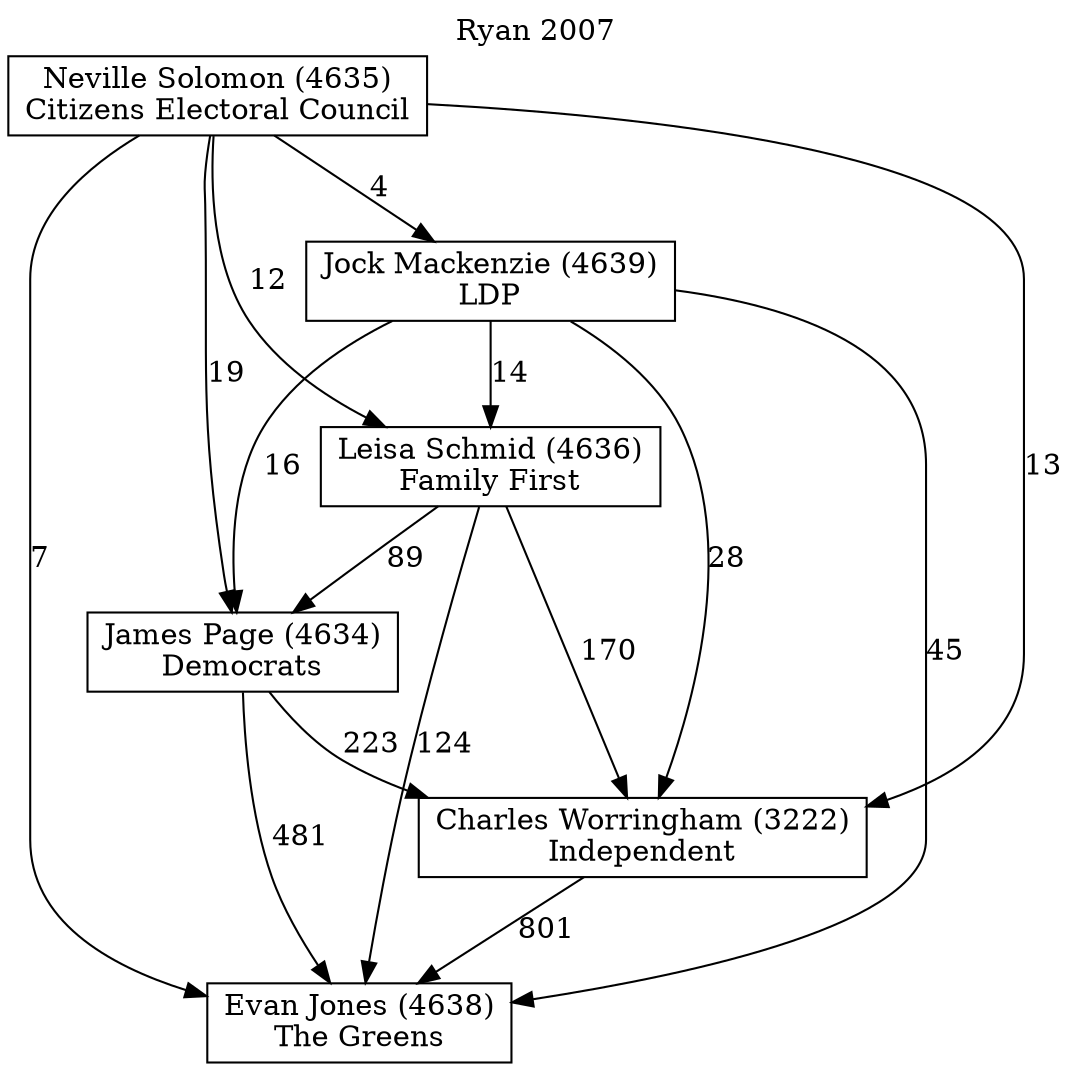 // House preference flow
digraph "Evan Jones (4638)_Ryan_2007" {
	graph [label="Ryan 2007" labelloc=t mclimit=10]
	node [shape=box]
	"Evan Jones (4638)" [label="Evan Jones (4638)
The Greens"]
	"Charles Worringham (3222)" [label="Charles Worringham (3222)
Independent"]
	"James Page (4634)" [label="James Page (4634)
Democrats"]
	"Leisa Schmid (4636)" [label="Leisa Schmid (4636)
Family First"]
	"Jock Mackenzie (4639)" [label="Jock Mackenzie (4639)
LDP"]
	"Neville Solomon (4635)" [label="Neville Solomon (4635)
Citizens Electoral Council"]
	"Evan Jones (4638)" [label="Evan Jones (4638)
The Greens"]
	"James Page (4634)" [label="James Page (4634)
Democrats"]
	"Leisa Schmid (4636)" [label="Leisa Schmid (4636)
Family First"]
	"Jock Mackenzie (4639)" [label="Jock Mackenzie (4639)
LDP"]
	"Neville Solomon (4635)" [label="Neville Solomon (4635)
Citizens Electoral Council"]
	"Evan Jones (4638)" [label="Evan Jones (4638)
The Greens"]
	"Leisa Schmid (4636)" [label="Leisa Schmid (4636)
Family First"]
	"Jock Mackenzie (4639)" [label="Jock Mackenzie (4639)
LDP"]
	"Neville Solomon (4635)" [label="Neville Solomon (4635)
Citizens Electoral Council"]
	"Evan Jones (4638)" [label="Evan Jones (4638)
The Greens"]
	"Jock Mackenzie (4639)" [label="Jock Mackenzie (4639)
LDP"]
	"Neville Solomon (4635)" [label="Neville Solomon (4635)
Citizens Electoral Council"]
	"Evan Jones (4638)" [label="Evan Jones (4638)
The Greens"]
	"Neville Solomon (4635)" [label="Neville Solomon (4635)
Citizens Electoral Council"]
	"Neville Solomon (4635)" [label="Neville Solomon (4635)
Citizens Electoral Council"]
	"Jock Mackenzie (4639)" [label="Jock Mackenzie (4639)
LDP"]
	"Neville Solomon (4635)" [label="Neville Solomon (4635)
Citizens Electoral Council"]
	"Neville Solomon (4635)" [label="Neville Solomon (4635)
Citizens Electoral Council"]
	"Leisa Schmid (4636)" [label="Leisa Schmid (4636)
Family First"]
	"Jock Mackenzie (4639)" [label="Jock Mackenzie (4639)
LDP"]
	"Neville Solomon (4635)" [label="Neville Solomon (4635)
Citizens Electoral Council"]
	"Leisa Schmid (4636)" [label="Leisa Schmid (4636)
Family First"]
	"Neville Solomon (4635)" [label="Neville Solomon (4635)
Citizens Electoral Council"]
	"Neville Solomon (4635)" [label="Neville Solomon (4635)
Citizens Electoral Council"]
	"Jock Mackenzie (4639)" [label="Jock Mackenzie (4639)
LDP"]
	"Neville Solomon (4635)" [label="Neville Solomon (4635)
Citizens Electoral Council"]
	"Neville Solomon (4635)" [label="Neville Solomon (4635)
Citizens Electoral Council"]
	"James Page (4634)" [label="James Page (4634)
Democrats"]
	"Leisa Schmid (4636)" [label="Leisa Schmid (4636)
Family First"]
	"Jock Mackenzie (4639)" [label="Jock Mackenzie (4639)
LDP"]
	"Neville Solomon (4635)" [label="Neville Solomon (4635)
Citizens Electoral Council"]
	"James Page (4634)" [label="James Page (4634)
Democrats"]
	"Jock Mackenzie (4639)" [label="Jock Mackenzie (4639)
LDP"]
	"Neville Solomon (4635)" [label="Neville Solomon (4635)
Citizens Electoral Council"]
	"James Page (4634)" [label="James Page (4634)
Democrats"]
	"Neville Solomon (4635)" [label="Neville Solomon (4635)
Citizens Electoral Council"]
	"Neville Solomon (4635)" [label="Neville Solomon (4635)
Citizens Electoral Council"]
	"Jock Mackenzie (4639)" [label="Jock Mackenzie (4639)
LDP"]
	"Neville Solomon (4635)" [label="Neville Solomon (4635)
Citizens Electoral Council"]
	"Neville Solomon (4635)" [label="Neville Solomon (4635)
Citizens Electoral Council"]
	"Leisa Schmid (4636)" [label="Leisa Schmid (4636)
Family First"]
	"Jock Mackenzie (4639)" [label="Jock Mackenzie (4639)
LDP"]
	"Neville Solomon (4635)" [label="Neville Solomon (4635)
Citizens Electoral Council"]
	"Leisa Schmid (4636)" [label="Leisa Schmid (4636)
Family First"]
	"Neville Solomon (4635)" [label="Neville Solomon (4635)
Citizens Electoral Council"]
	"Neville Solomon (4635)" [label="Neville Solomon (4635)
Citizens Electoral Council"]
	"Jock Mackenzie (4639)" [label="Jock Mackenzie (4639)
LDP"]
	"Neville Solomon (4635)" [label="Neville Solomon (4635)
Citizens Electoral Council"]
	"Neville Solomon (4635)" [label="Neville Solomon (4635)
Citizens Electoral Council"]
	"Charles Worringham (3222)" [label="Charles Worringham (3222)
Independent"]
	"James Page (4634)" [label="James Page (4634)
Democrats"]
	"Leisa Schmid (4636)" [label="Leisa Schmid (4636)
Family First"]
	"Jock Mackenzie (4639)" [label="Jock Mackenzie (4639)
LDP"]
	"Neville Solomon (4635)" [label="Neville Solomon (4635)
Citizens Electoral Council"]
	"Charles Worringham (3222)" [label="Charles Worringham (3222)
Independent"]
	"Leisa Schmid (4636)" [label="Leisa Schmid (4636)
Family First"]
	"Jock Mackenzie (4639)" [label="Jock Mackenzie (4639)
LDP"]
	"Neville Solomon (4635)" [label="Neville Solomon (4635)
Citizens Electoral Council"]
	"Charles Worringham (3222)" [label="Charles Worringham (3222)
Independent"]
	"Jock Mackenzie (4639)" [label="Jock Mackenzie (4639)
LDP"]
	"Neville Solomon (4635)" [label="Neville Solomon (4635)
Citizens Electoral Council"]
	"Charles Worringham (3222)" [label="Charles Worringham (3222)
Independent"]
	"Neville Solomon (4635)" [label="Neville Solomon (4635)
Citizens Electoral Council"]
	"Neville Solomon (4635)" [label="Neville Solomon (4635)
Citizens Electoral Council"]
	"Jock Mackenzie (4639)" [label="Jock Mackenzie (4639)
LDP"]
	"Neville Solomon (4635)" [label="Neville Solomon (4635)
Citizens Electoral Council"]
	"Neville Solomon (4635)" [label="Neville Solomon (4635)
Citizens Electoral Council"]
	"Leisa Schmid (4636)" [label="Leisa Schmid (4636)
Family First"]
	"Jock Mackenzie (4639)" [label="Jock Mackenzie (4639)
LDP"]
	"Neville Solomon (4635)" [label="Neville Solomon (4635)
Citizens Electoral Council"]
	"Leisa Schmid (4636)" [label="Leisa Schmid (4636)
Family First"]
	"Neville Solomon (4635)" [label="Neville Solomon (4635)
Citizens Electoral Council"]
	"Neville Solomon (4635)" [label="Neville Solomon (4635)
Citizens Electoral Council"]
	"Jock Mackenzie (4639)" [label="Jock Mackenzie (4639)
LDP"]
	"Neville Solomon (4635)" [label="Neville Solomon (4635)
Citizens Electoral Council"]
	"Neville Solomon (4635)" [label="Neville Solomon (4635)
Citizens Electoral Council"]
	"James Page (4634)" [label="James Page (4634)
Democrats"]
	"Leisa Schmid (4636)" [label="Leisa Schmid (4636)
Family First"]
	"Jock Mackenzie (4639)" [label="Jock Mackenzie (4639)
LDP"]
	"Neville Solomon (4635)" [label="Neville Solomon (4635)
Citizens Electoral Council"]
	"James Page (4634)" [label="James Page (4634)
Democrats"]
	"Jock Mackenzie (4639)" [label="Jock Mackenzie (4639)
LDP"]
	"Neville Solomon (4635)" [label="Neville Solomon (4635)
Citizens Electoral Council"]
	"James Page (4634)" [label="James Page (4634)
Democrats"]
	"Neville Solomon (4635)" [label="Neville Solomon (4635)
Citizens Electoral Council"]
	"Neville Solomon (4635)" [label="Neville Solomon (4635)
Citizens Electoral Council"]
	"Jock Mackenzie (4639)" [label="Jock Mackenzie (4639)
LDP"]
	"Neville Solomon (4635)" [label="Neville Solomon (4635)
Citizens Electoral Council"]
	"Neville Solomon (4635)" [label="Neville Solomon (4635)
Citizens Electoral Council"]
	"Leisa Schmid (4636)" [label="Leisa Schmid (4636)
Family First"]
	"Jock Mackenzie (4639)" [label="Jock Mackenzie (4639)
LDP"]
	"Neville Solomon (4635)" [label="Neville Solomon (4635)
Citizens Electoral Council"]
	"Leisa Schmid (4636)" [label="Leisa Schmid (4636)
Family First"]
	"Neville Solomon (4635)" [label="Neville Solomon (4635)
Citizens Electoral Council"]
	"Neville Solomon (4635)" [label="Neville Solomon (4635)
Citizens Electoral Council"]
	"Jock Mackenzie (4639)" [label="Jock Mackenzie (4639)
LDP"]
	"Neville Solomon (4635)" [label="Neville Solomon (4635)
Citizens Electoral Council"]
	"Neville Solomon (4635)" [label="Neville Solomon (4635)
Citizens Electoral Council"]
	"Charles Worringham (3222)" -> "Evan Jones (4638)" [label=801]
	"James Page (4634)" -> "Charles Worringham (3222)" [label=223]
	"Leisa Schmid (4636)" -> "James Page (4634)" [label=89]
	"Jock Mackenzie (4639)" -> "Leisa Schmid (4636)" [label=14]
	"Neville Solomon (4635)" -> "Jock Mackenzie (4639)" [label=4]
	"James Page (4634)" -> "Evan Jones (4638)" [label=481]
	"Leisa Schmid (4636)" -> "Evan Jones (4638)" [label=124]
	"Jock Mackenzie (4639)" -> "Evan Jones (4638)" [label=45]
	"Neville Solomon (4635)" -> "Evan Jones (4638)" [label=7]
	"Neville Solomon (4635)" -> "Leisa Schmid (4636)" [label=12]
	"Jock Mackenzie (4639)" -> "James Page (4634)" [label=16]
	"Neville Solomon (4635)" -> "James Page (4634)" [label=19]
	"Leisa Schmid (4636)" -> "Charles Worringham (3222)" [label=170]
	"Jock Mackenzie (4639)" -> "Charles Worringham (3222)" [label=28]
	"Neville Solomon (4635)" -> "Charles Worringham (3222)" [label=13]
}
